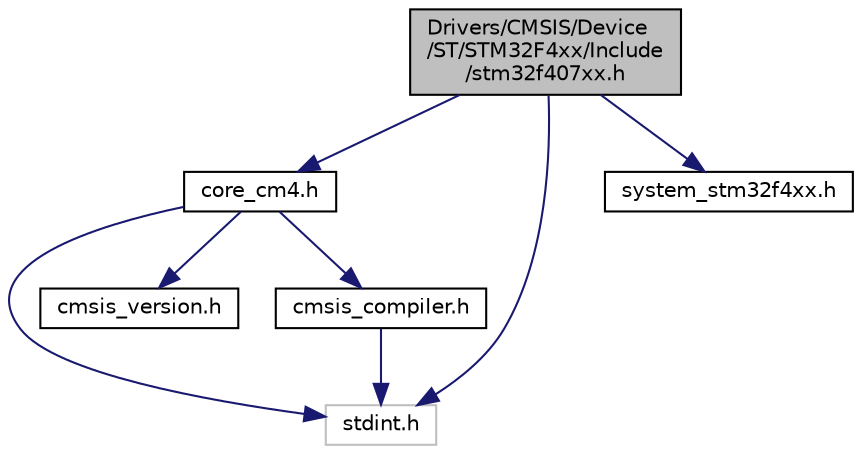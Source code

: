 digraph "Drivers/CMSIS/Device/ST/STM32F4xx/Include/stm32f407xx.h"
{
 // LATEX_PDF_SIZE
  edge [fontname="Helvetica",fontsize="10",labelfontname="Helvetica",labelfontsize="10"];
  node [fontname="Helvetica",fontsize="10",shape=record];
  Node1 [label="Drivers/CMSIS/Device\l/ST/STM32F4xx/Include\l/stm32f407xx.h",height=0.2,width=0.4,color="black", fillcolor="grey75", style="filled", fontcolor="black",tooltip="CMSIS STM32F407xx Device Peripheral Access Layer Header File."];
  Node1 -> Node2 [color="midnightblue",fontsize="10",style="solid",fontname="Helvetica"];
  Node2 [label="core_cm4.h",height=0.2,width=0.4,color="black", fillcolor="white", style="filled",URL="$core__cm4_8h.html",tooltip="CMSIS Cortex-M4 Core Peripheral Access Layer Header File."];
  Node2 -> Node3 [color="midnightblue",fontsize="10",style="solid",fontname="Helvetica"];
  Node3 [label="stdint.h",height=0.2,width=0.4,color="grey75", fillcolor="white", style="filled",tooltip=" "];
  Node2 -> Node4 [color="midnightblue",fontsize="10",style="solid",fontname="Helvetica"];
  Node4 [label="cmsis_version.h",height=0.2,width=0.4,color="black", fillcolor="white", style="filled",URL="$cmsis__version_8h.html",tooltip="CMSIS Core(M) Version definitions."];
  Node2 -> Node5 [color="midnightblue",fontsize="10",style="solid",fontname="Helvetica"];
  Node5 [label="cmsis_compiler.h",height=0.2,width=0.4,color="black", fillcolor="white", style="filled",URL="$cmsis__compiler_8h.html",tooltip="CMSIS compiler generic header file."];
  Node5 -> Node3 [color="midnightblue",fontsize="10",style="solid",fontname="Helvetica"];
  Node1 -> Node6 [color="midnightblue",fontsize="10",style="solid",fontname="Helvetica"];
  Node6 [label="system_stm32f4xx.h",height=0.2,width=0.4,color="black", fillcolor="white", style="filled",URL="$system__stm32f4xx_8h.html",tooltip="CMSIS Cortex-M4 Device System Source File for STM32F4xx devices."];
  Node1 -> Node3 [color="midnightblue",fontsize="10",style="solid",fontname="Helvetica"];
}
